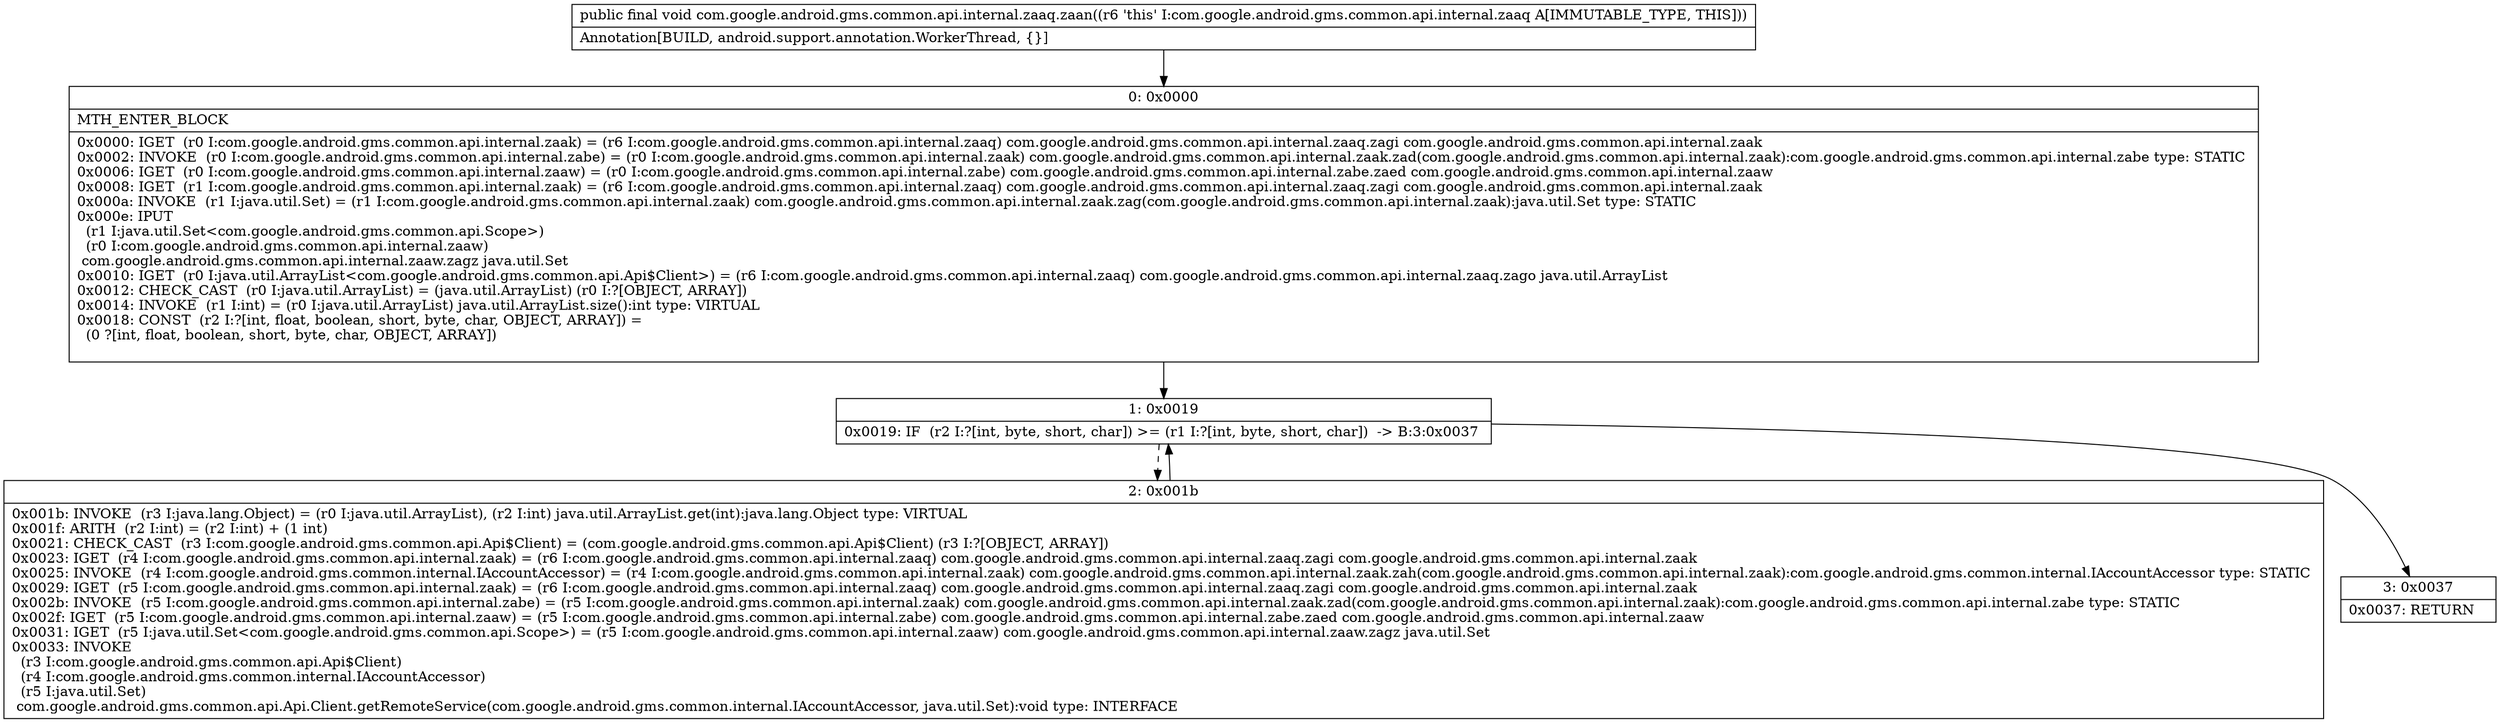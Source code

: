 digraph "CFG forcom.google.android.gms.common.api.internal.zaaq.zaan()V" {
Node_0 [shape=record,label="{0\:\ 0x0000|MTH_ENTER_BLOCK\l|0x0000: IGET  (r0 I:com.google.android.gms.common.api.internal.zaak) = (r6 I:com.google.android.gms.common.api.internal.zaaq) com.google.android.gms.common.api.internal.zaaq.zagi com.google.android.gms.common.api.internal.zaak \l0x0002: INVOKE  (r0 I:com.google.android.gms.common.api.internal.zabe) = (r0 I:com.google.android.gms.common.api.internal.zaak) com.google.android.gms.common.api.internal.zaak.zad(com.google.android.gms.common.api.internal.zaak):com.google.android.gms.common.api.internal.zabe type: STATIC \l0x0006: IGET  (r0 I:com.google.android.gms.common.api.internal.zaaw) = (r0 I:com.google.android.gms.common.api.internal.zabe) com.google.android.gms.common.api.internal.zabe.zaed com.google.android.gms.common.api.internal.zaaw \l0x0008: IGET  (r1 I:com.google.android.gms.common.api.internal.zaak) = (r6 I:com.google.android.gms.common.api.internal.zaaq) com.google.android.gms.common.api.internal.zaaq.zagi com.google.android.gms.common.api.internal.zaak \l0x000a: INVOKE  (r1 I:java.util.Set) = (r1 I:com.google.android.gms.common.api.internal.zaak) com.google.android.gms.common.api.internal.zaak.zag(com.google.android.gms.common.api.internal.zaak):java.util.Set type: STATIC \l0x000e: IPUT  \l  (r1 I:java.util.Set\<com.google.android.gms.common.api.Scope\>)\l  (r0 I:com.google.android.gms.common.api.internal.zaaw)\l com.google.android.gms.common.api.internal.zaaw.zagz java.util.Set \l0x0010: IGET  (r0 I:java.util.ArrayList\<com.google.android.gms.common.api.Api$Client\>) = (r6 I:com.google.android.gms.common.api.internal.zaaq) com.google.android.gms.common.api.internal.zaaq.zago java.util.ArrayList \l0x0012: CHECK_CAST  (r0 I:java.util.ArrayList) = (java.util.ArrayList) (r0 I:?[OBJECT, ARRAY]) \l0x0014: INVOKE  (r1 I:int) = (r0 I:java.util.ArrayList) java.util.ArrayList.size():int type: VIRTUAL \l0x0018: CONST  (r2 I:?[int, float, boolean, short, byte, char, OBJECT, ARRAY]) = \l  (0 ?[int, float, boolean, short, byte, char, OBJECT, ARRAY])\l \l}"];
Node_1 [shape=record,label="{1\:\ 0x0019|0x0019: IF  (r2 I:?[int, byte, short, char]) \>= (r1 I:?[int, byte, short, char])  \-\> B:3:0x0037 \l}"];
Node_2 [shape=record,label="{2\:\ 0x001b|0x001b: INVOKE  (r3 I:java.lang.Object) = (r0 I:java.util.ArrayList), (r2 I:int) java.util.ArrayList.get(int):java.lang.Object type: VIRTUAL \l0x001f: ARITH  (r2 I:int) = (r2 I:int) + (1 int) \l0x0021: CHECK_CAST  (r3 I:com.google.android.gms.common.api.Api$Client) = (com.google.android.gms.common.api.Api$Client) (r3 I:?[OBJECT, ARRAY]) \l0x0023: IGET  (r4 I:com.google.android.gms.common.api.internal.zaak) = (r6 I:com.google.android.gms.common.api.internal.zaaq) com.google.android.gms.common.api.internal.zaaq.zagi com.google.android.gms.common.api.internal.zaak \l0x0025: INVOKE  (r4 I:com.google.android.gms.common.internal.IAccountAccessor) = (r4 I:com.google.android.gms.common.api.internal.zaak) com.google.android.gms.common.api.internal.zaak.zah(com.google.android.gms.common.api.internal.zaak):com.google.android.gms.common.internal.IAccountAccessor type: STATIC \l0x0029: IGET  (r5 I:com.google.android.gms.common.api.internal.zaak) = (r6 I:com.google.android.gms.common.api.internal.zaaq) com.google.android.gms.common.api.internal.zaaq.zagi com.google.android.gms.common.api.internal.zaak \l0x002b: INVOKE  (r5 I:com.google.android.gms.common.api.internal.zabe) = (r5 I:com.google.android.gms.common.api.internal.zaak) com.google.android.gms.common.api.internal.zaak.zad(com.google.android.gms.common.api.internal.zaak):com.google.android.gms.common.api.internal.zabe type: STATIC \l0x002f: IGET  (r5 I:com.google.android.gms.common.api.internal.zaaw) = (r5 I:com.google.android.gms.common.api.internal.zabe) com.google.android.gms.common.api.internal.zabe.zaed com.google.android.gms.common.api.internal.zaaw \l0x0031: IGET  (r5 I:java.util.Set\<com.google.android.gms.common.api.Scope\>) = (r5 I:com.google.android.gms.common.api.internal.zaaw) com.google.android.gms.common.api.internal.zaaw.zagz java.util.Set \l0x0033: INVOKE  \l  (r3 I:com.google.android.gms.common.api.Api$Client)\l  (r4 I:com.google.android.gms.common.internal.IAccountAccessor)\l  (r5 I:java.util.Set)\l com.google.android.gms.common.api.Api.Client.getRemoteService(com.google.android.gms.common.internal.IAccountAccessor, java.util.Set):void type: INTERFACE \l}"];
Node_3 [shape=record,label="{3\:\ 0x0037|0x0037: RETURN   \l}"];
MethodNode[shape=record,label="{public final void com.google.android.gms.common.api.internal.zaaq.zaan((r6 'this' I:com.google.android.gms.common.api.internal.zaaq A[IMMUTABLE_TYPE, THIS]))  | Annotation[BUILD, android.support.annotation.WorkerThread, \{\}]\l}"];
MethodNode -> Node_0;
Node_0 -> Node_1;
Node_1 -> Node_2[style=dashed];
Node_1 -> Node_3;
Node_2 -> Node_1;
}

